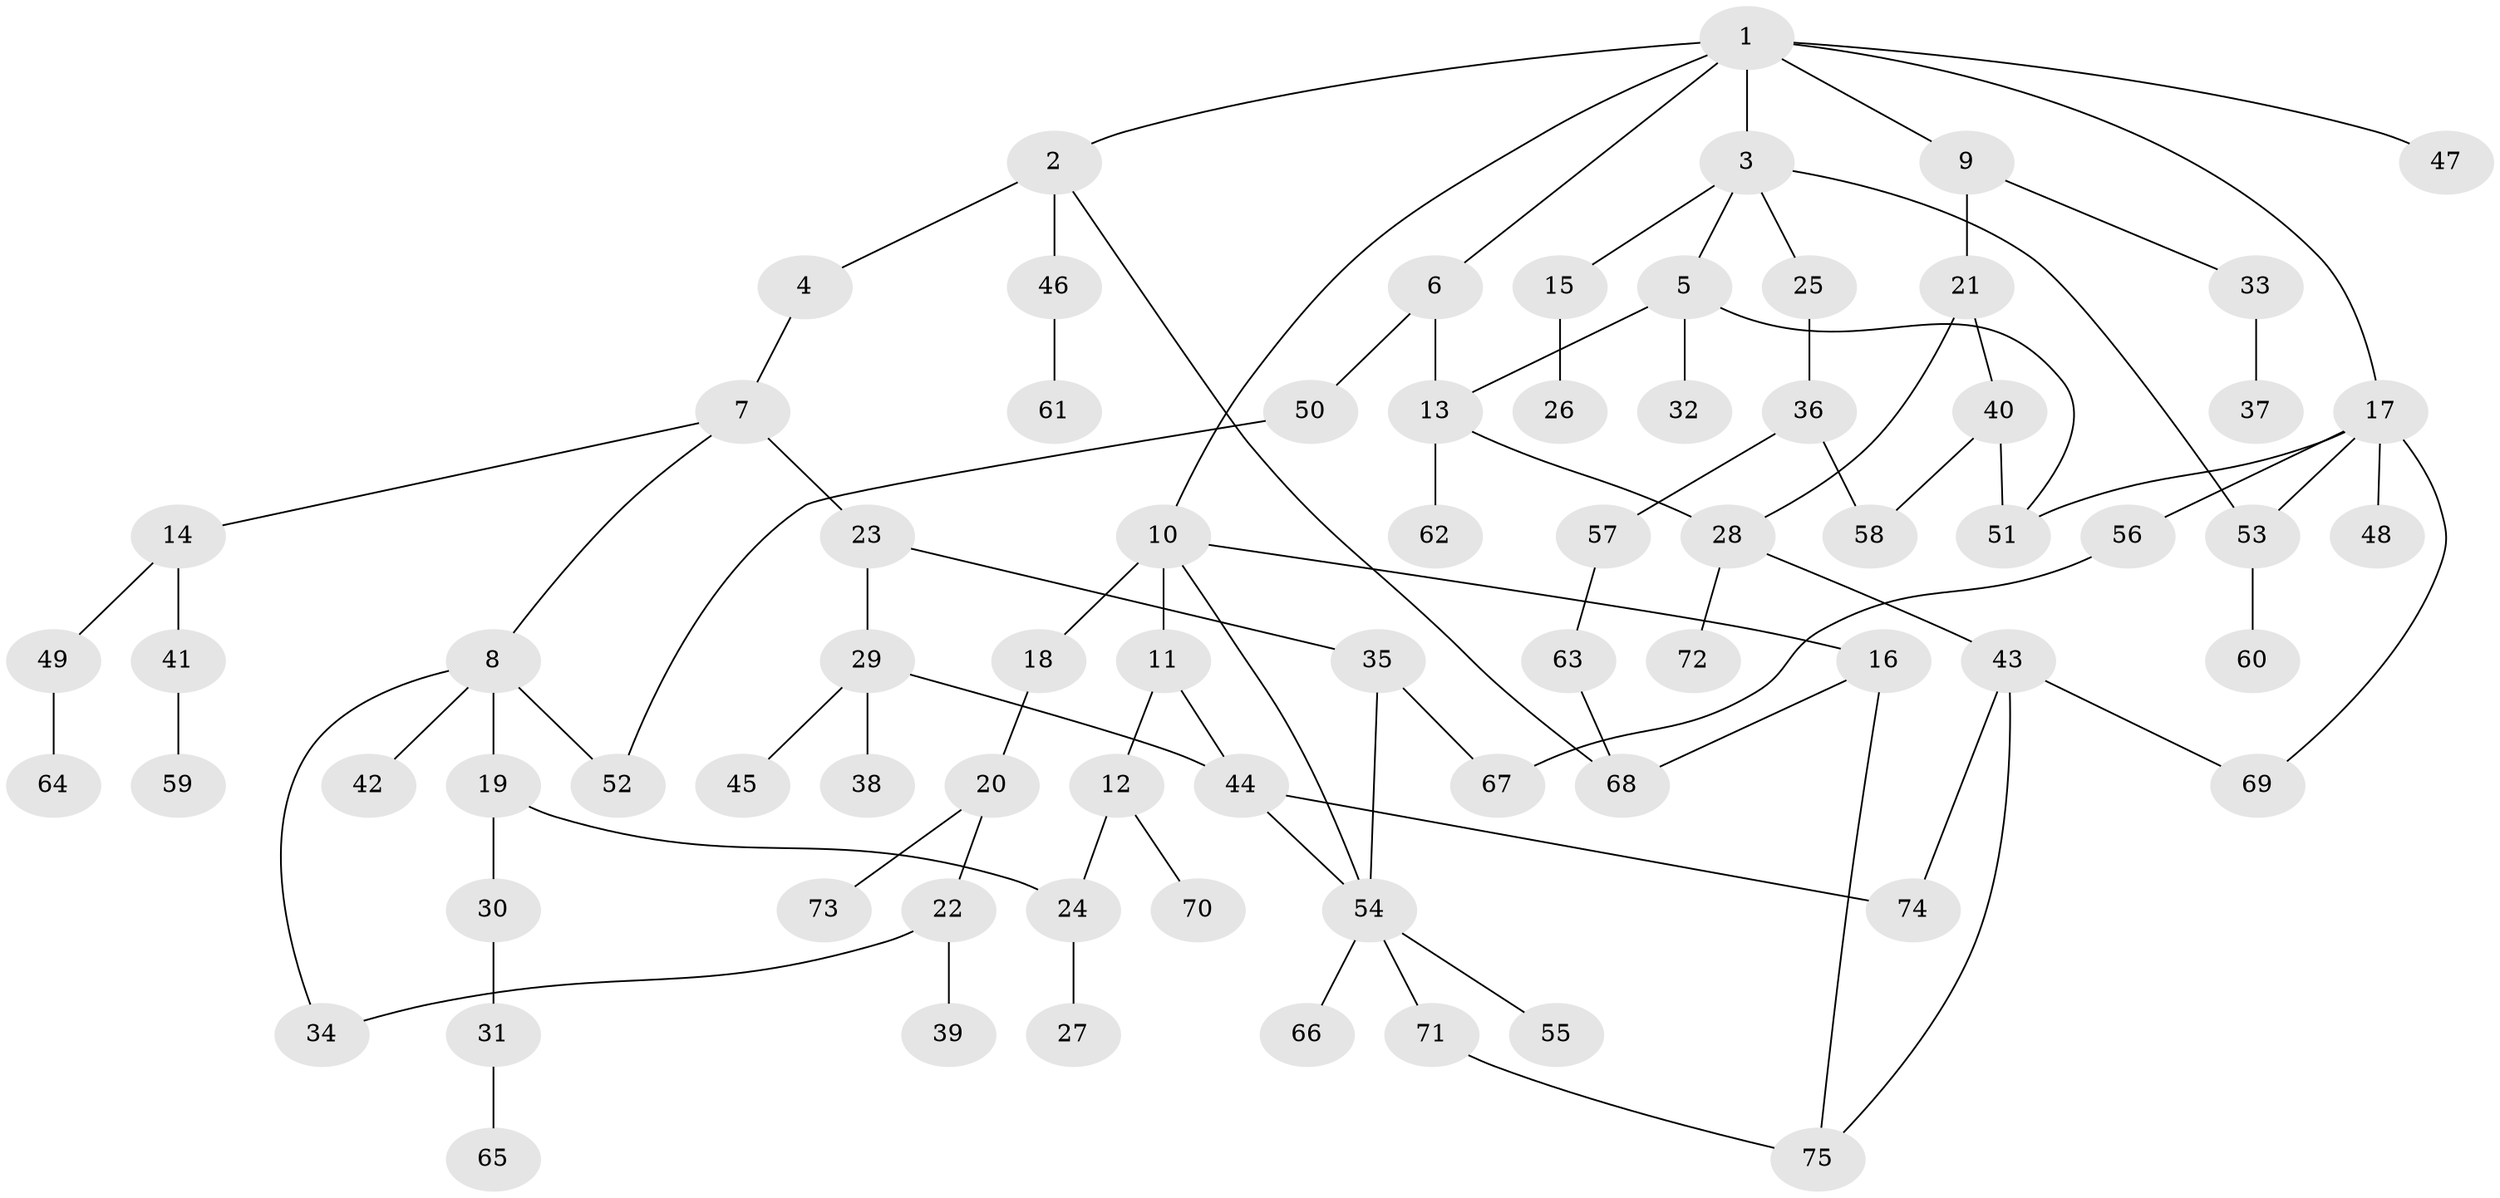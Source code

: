 // coarse degree distribution, {5: 0.08888888888888889, 1: 0.4, 4: 0.08888888888888889, 3: 0.15555555555555556, 2: 0.2, 7: 0.022222222222222223, 6: 0.022222222222222223, 10: 0.022222222222222223}
// Generated by graph-tools (version 1.1) at 2025/44/03/04/25 21:44:56]
// undirected, 75 vertices, 93 edges
graph export_dot {
graph [start="1"]
  node [color=gray90,style=filled];
  1;
  2;
  3;
  4;
  5;
  6;
  7;
  8;
  9;
  10;
  11;
  12;
  13;
  14;
  15;
  16;
  17;
  18;
  19;
  20;
  21;
  22;
  23;
  24;
  25;
  26;
  27;
  28;
  29;
  30;
  31;
  32;
  33;
  34;
  35;
  36;
  37;
  38;
  39;
  40;
  41;
  42;
  43;
  44;
  45;
  46;
  47;
  48;
  49;
  50;
  51;
  52;
  53;
  54;
  55;
  56;
  57;
  58;
  59;
  60;
  61;
  62;
  63;
  64;
  65;
  66;
  67;
  68;
  69;
  70;
  71;
  72;
  73;
  74;
  75;
  1 -- 2;
  1 -- 3;
  1 -- 6;
  1 -- 9;
  1 -- 10;
  1 -- 17;
  1 -- 47;
  2 -- 4;
  2 -- 46;
  2 -- 68;
  3 -- 5;
  3 -- 15;
  3 -- 25;
  3 -- 53;
  4 -- 7;
  5 -- 32;
  5 -- 13;
  5 -- 51;
  6 -- 13;
  6 -- 50;
  7 -- 8;
  7 -- 14;
  7 -- 23;
  8 -- 19;
  8 -- 42;
  8 -- 52;
  8 -- 34;
  9 -- 21;
  9 -- 33;
  10 -- 11;
  10 -- 16;
  10 -- 18;
  10 -- 54;
  11 -- 12;
  11 -- 44;
  12 -- 70;
  12 -- 24;
  13 -- 28;
  13 -- 62;
  14 -- 41;
  14 -- 49;
  15 -- 26;
  16 -- 68;
  16 -- 75;
  17 -- 48;
  17 -- 51;
  17 -- 53;
  17 -- 56;
  17 -- 69;
  18 -- 20;
  19 -- 24;
  19 -- 30;
  20 -- 22;
  20 -- 73;
  21 -- 40;
  21 -- 28;
  22 -- 34;
  22 -- 39;
  23 -- 29;
  23 -- 35;
  24 -- 27;
  25 -- 36;
  28 -- 43;
  28 -- 72;
  29 -- 38;
  29 -- 44;
  29 -- 45;
  30 -- 31;
  31 -- 65;
  33 -- 37;
  35 -- 67;
  35 -- 54;
  36 -- 57;
  36 -- 58;
  40 -- 51;
  40 -- 58;
  41 -- 59;
  43 -- 75;
  43 -- 69;
  43 -- 74;
  44 -- 74;
  44 -- 54;
  46 -- 61;
  49 -- 64;
  50 -- 52;
  53 -- 60;
  54 -- 55;
  54 -- 66;
  54 -- 71;
  56 -- 67;
  57 -- 63;
  63 -- 68;
  71 -- 75;
}
